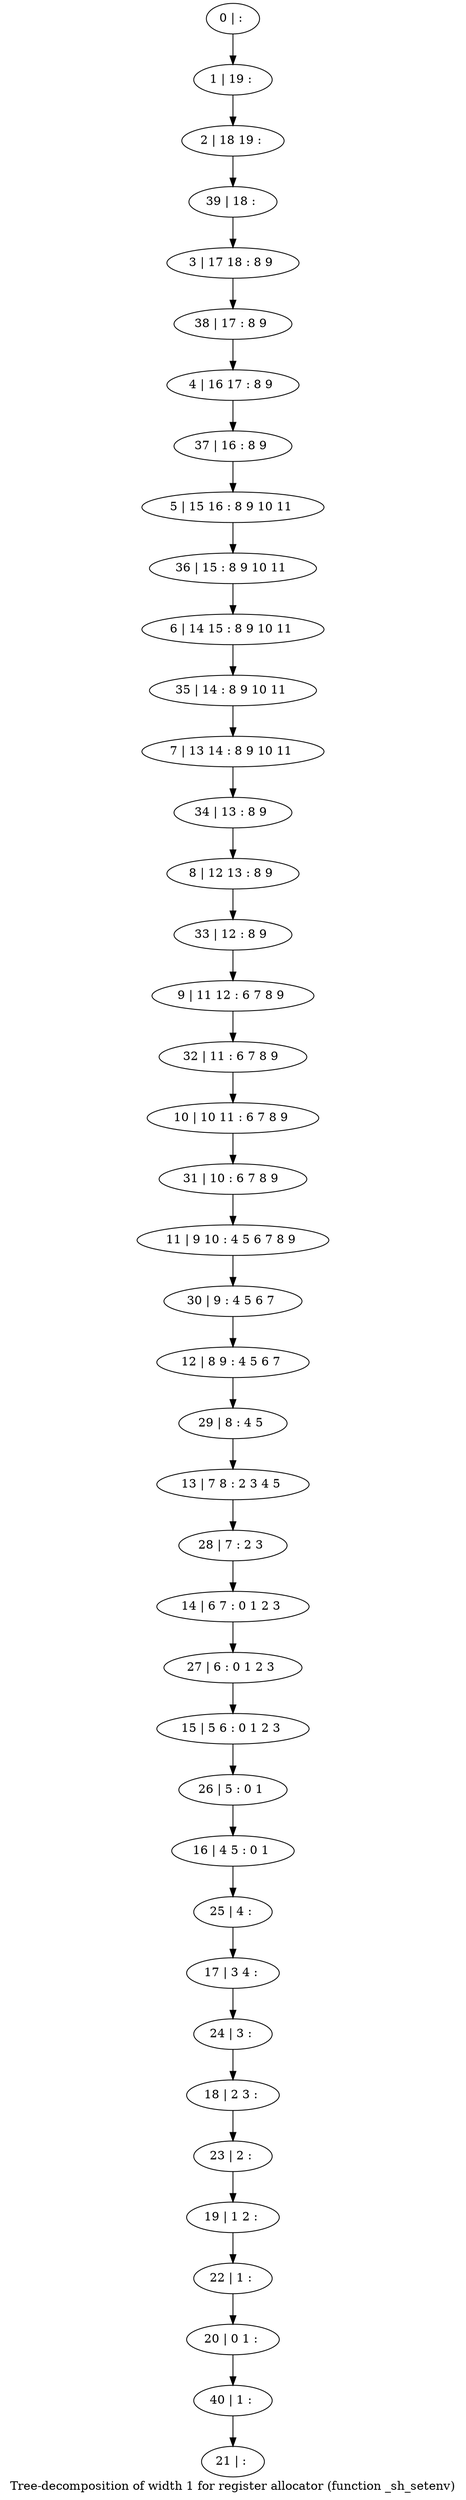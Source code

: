 digraph G {
graph [label="Tree-decomposition of width 1 for register allocator (function _sh_setenv)"]
0[label="0 | : "];
1[label="1 | 19 : "];
2[label="2 | 18 19 : "];
3[label="3 | 17 18 : 8 9 "];
4[label="4 | 16 17 : 8 9 "];
5[label="5 | 15 16 : 8 9 10 11 "];
6[label="6 | 14 15 : 8 9 10 11 "];
7[label="7 | 13 14 : 8 9 10 11 "];
8[label="8 | 12 13 : 8 9 "];
9[label="9 | 11 12 : 6 7 8 9 "];
10[label="10 | 10 11 : 6 7 8 9 "];
11[label="11 | 9 10 : 4 5 6 7 8 9 "];
12[label="12 | 8 9 : 4 5 6 7 "];
13[label="13 | 7 8 : 2 3 4 5 "];
14[label="14 | 6 7 : 0 1 2 3 "];
15[label="15 | 5 6 : 0 1 2 3 "];
16[label="16 | 4 5 : 0 1 "];
17[label="17 | 3 4 : "];
18[label="18 | 2 3 : "];
19[label="19 | 1 2 : "];
20[label="20 | 0 1 : "];
21[label="21 | : "];
22[label="22 | 1 : "];
23[label="23 | 2 : "];
24[label="24 | 3 : "];
25[label="25 | 4 : "];
26[label="26 | 5 : 0 1 "];
27[label="27 | 6 : 0 1 2 3 "];
28[label="28 | 7 : 2 3 "];
29[label="29 | 8 : 4 5 "];
30[label="30 | 9 : 4 5 6 7 "];
31[label="31 | 10 : 6 7 8 9 "];
32[label="32 | 11 : 6 7 8 9 "];
33[label="33 | 12 : 8 9 "];
34[label="34 | 13 : 8 9 "];
35[label="35 | 14 : 8 9 10 11 "];
36[label="36 | 15 : 8 9 10 11 "];
37[label="37 | 16 : 8 9 "];
38[label="38 | 17 : 8 9 "];
39[label="39 | 18 : "];
40[label="40 | 1 : "];
0->1 ;
1->2 ;
22->20 ;
19->22 ;
23->19 ;
18->23 ;
24->18 ;
17->24 ;
25->17 ;
16->25 ;
26->16 ;
15->26 ;
27->15 ;
14->27 ;
28->14 ;
13->28 ;
29->13 ;
12->29 ;
30->12 ;
11->30 ;
31->11 ;
10->31 ;
32->10 ;
9->32 ;
33->9 ;
8->33 ;
34->8 ;
7->34 ;
35->7 ;
6->35 ;
36->6 ;
5->36 ;
37->5 ;
4->37 ;
38->4 ;
3->38 ;
39->3 ;
2->39 ;
40->21 ;
20->40 ;
}

